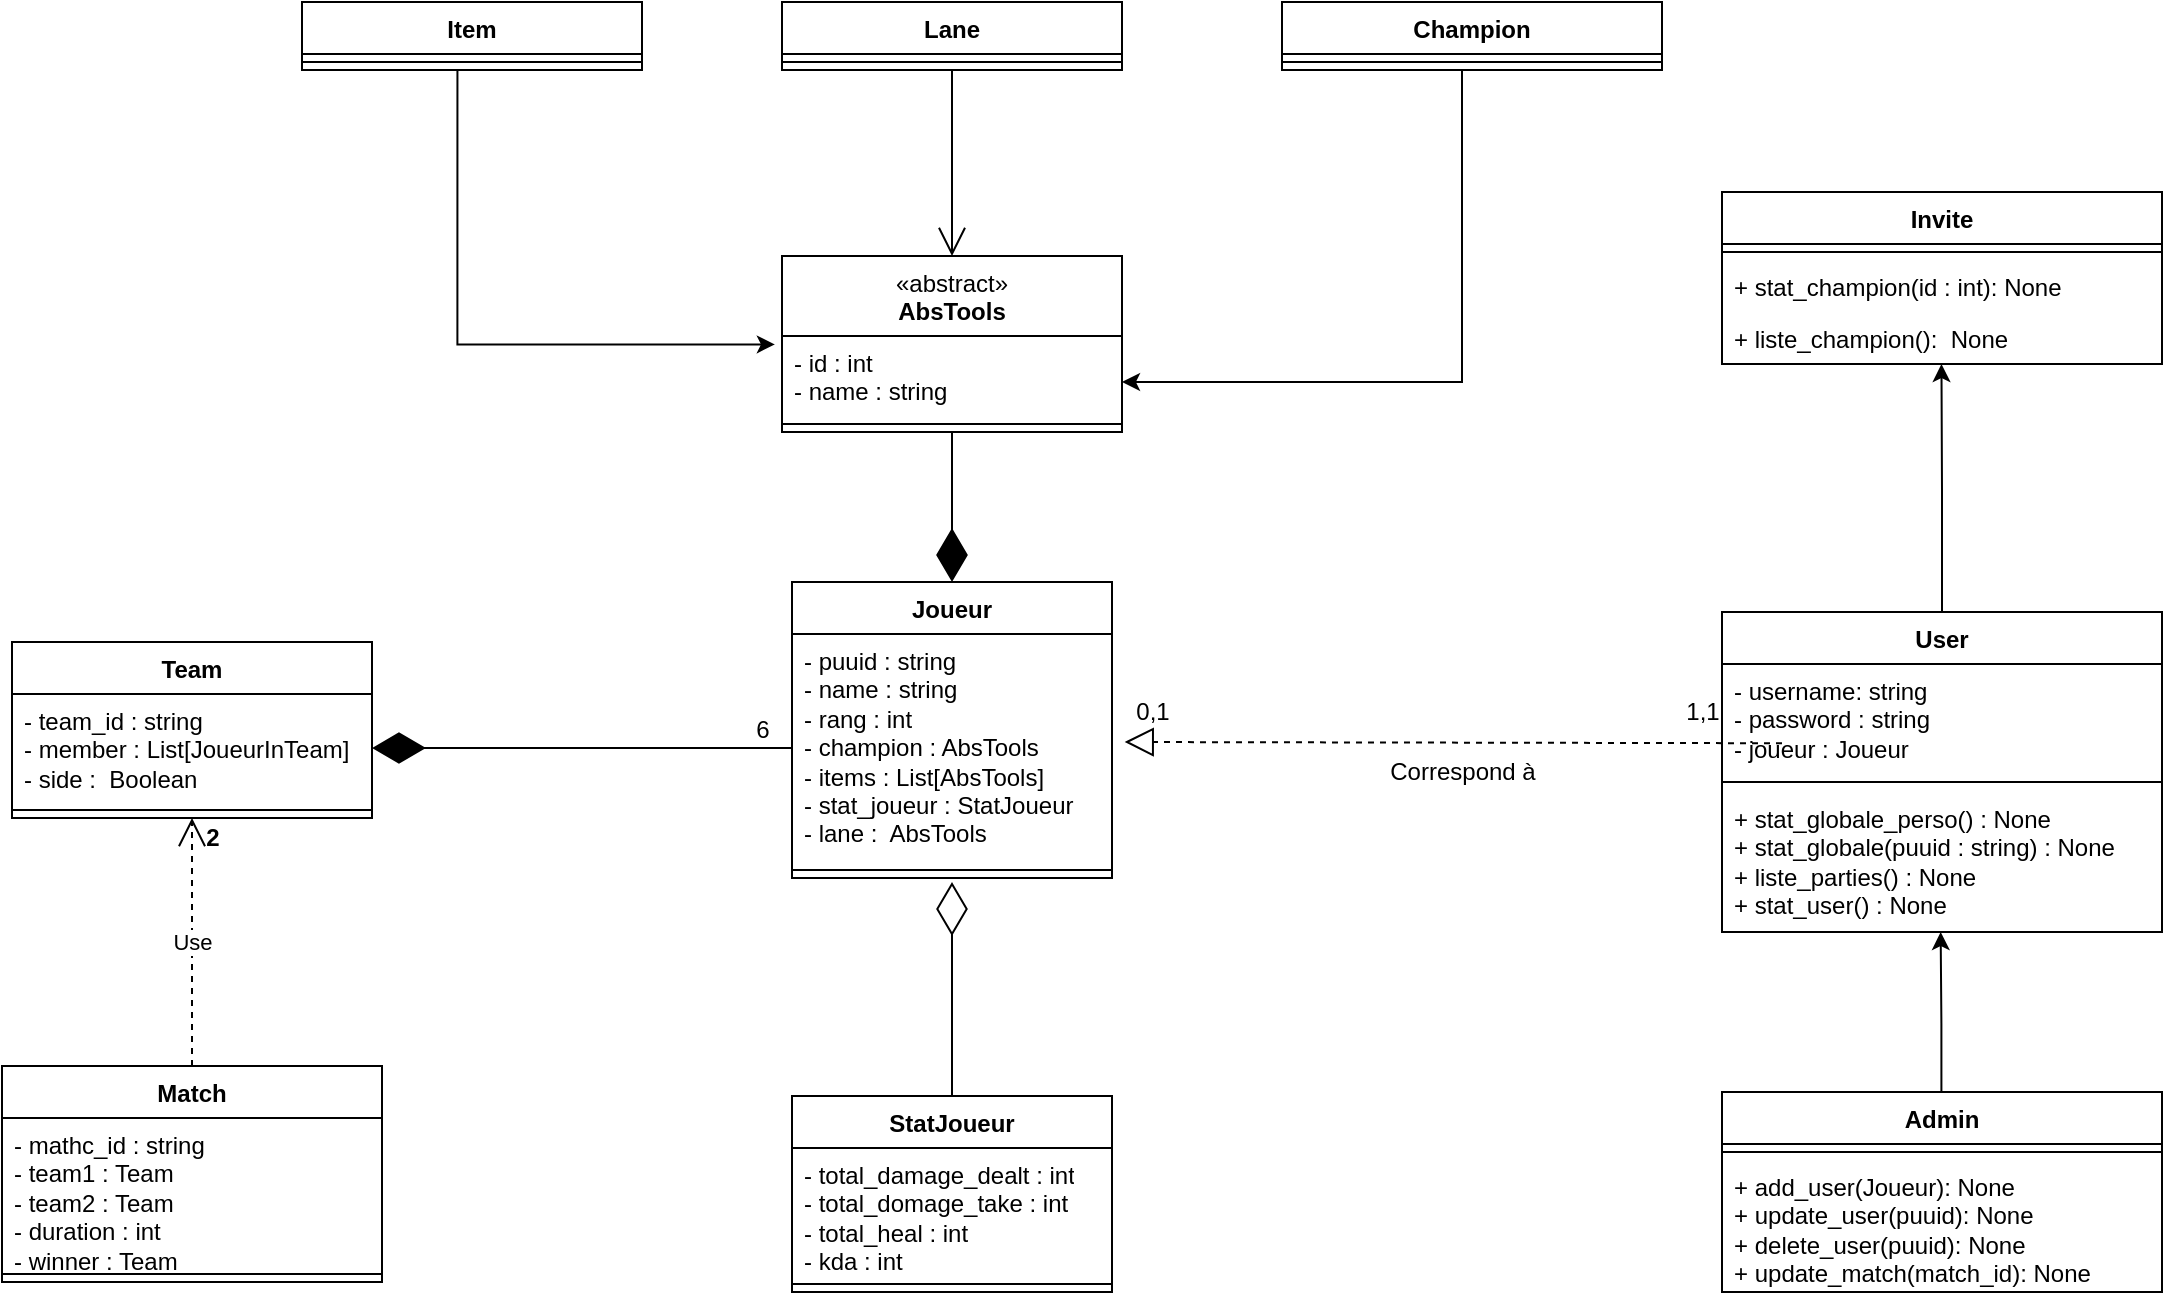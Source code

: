 <mxfile version="22.0.2" type="github">
  <diagram id="C5RBs43oDa-KdzZeNtuy" name="Page-1">
    <mxGraphModel dx="1050" dy="534" grid="1" gridSize="10" guides="1" tooltips="1" connect="1" arrows="1" fold="1" page="1" pageScale="1" pageWidth="1169" pageHeight="827" math="0" shadow="0">
      <root>
        <mxCell id="WIyWlLk6GJQsqaUBKTNV-0" />
        <mxCell id="WIyWlLk6GJQsqaUBKTNV-1" parent="WIyWlLk6GJQsqaUBKTNV-0" />
        <mxCell id="MrG8NplEkhB1PvPd3Gjv-14" value="StatJoueur" style="swimlane;fontStyle=1;align=center;verticalAlign=top;childLayout=stackLayout;horizontal=1;startSize=26;horizontalStack=0;resizeParent=1;resizeParentMax=0;resizeLast=0;collapsible=1;marginBottom=0;whiteSpace=wrap;html=1;" parent="WIyWlLk6GJQsqaUBKTNV-1" vertex="1">
          <mxGeometry x="425" y="657" width="160" height="98" as="geometry" />
        </mxCell>
        <mxCell id="MrG8NplEkhB1PvPd3Gjv-15" value="- total_damage_dealt : int&lt;br&gt;- total_domage_take : int&lt;br&gt;- total_heal : int&lt;br&gt;- kda : int" style="text;strokeColor=none;fillColor=none;align=left;verticalAlign=top;spacingLeft=4;spacingRight=4;overflow=hidden;rotatable=0;points=[[0,0.5],[1,0.5]];portConstraint=eastwest;whiteSpace=wrap;html=1;" parent="MrG8NplEkhB1PvPd3Gjv-14" vertex="1">
          <mxGeometry y="26" width="160" height="64" as="geometry" />
        </mxCell>
        <mxCell id="MrG8NplEkhB1PvPd3Gjv-16" value="" style="line;strokeWidth=1;fillColor=none;align=left;verticalAlign=middle;spacingTop=-1;spacingLeft=3;spacingRight=3;rotatable=0;labelPosition=right;points=[];portConstraint=eastwest;strokeColor=inherit;" parent="MrG8NplEkhB1PvPd3Gjv-14" vertex="1">
          <mxGeometry y="90" width="160" height="8" as="geometry" />
        </mxCell>
        <mxCell id="MrG8NplEkhB1PvPd3Gjv-36" value="" style="edgeStyle=orthogonalEdgeStyle;rounded=0;orthogonalLoop=1;jettySize=auto;html=1;entryX=0.491;entryY=1.05;entryDx=0;entryDy=0;entryPerimeter=0;" parent="WIyWlLk6GJQsqaUBKTNV-1" edge="1">
          <mxGeometry relative="1" as="geometry">
            <mxPoint x="999.33" y="575.0" as="targetPoint" />
            <Array as="points">
              <mxPoint x="999.71" y="620.6" />
              <mxPoint x="999.71" y="620.6" />
            </Array>
            <mxPoint x="999.71" y="670.6" as="sourcePoint" />
          </mxGeometry>
        </mxCell>
        <mxCell id="MrG8NplEkhB1PvPd3Gjv-21" value="Admin" style="swimlane;fontStyle=1;align=center;verticalAlign=top;childLayout=stackLayout;horizontal=1;startSize=26;horizontalStack=0;resizeParent=1;resizeParentMax=0;resizeLast=0;collapsible=1;marginBottom=0;whiteSpace=wrap;html=1;" parent="WIyWlLk6GJQsqaUBKTNV-1" vertex="1">
          <mxGeometry x="890" y="655" width="220" height="100" as="geometry" />
        </mxCell>
        <mxCell id="MrG8NplEkhB1PvPd3Gjv-22" value="" style="line;strokeWidth=1;fillColor=none;align=left;verticalAlign=middle;spacingTop=-1;spacingLeft=3;spacingRight=3;rotatable=0;labelPosition=right;points=[];portConstraint=eastwest;strokeColor=inherit;" parent="MrG8NplEkhB1PvPd3Gjv-21" vertex="1">
          <mxGeometry y="26" width="220" height="8" as="geometry" />
        </mxCell>
        <mxCell id="MrG8NplEkhB1PvPd3Gjv-23" value="+ add_user(Joueur): None&lt;br&gt;+ update_user(puuid): None&lt;br&gt;+ delete_user(puuid): None&lt;br&gt;+ update_match(match_id): None" style="text;strokeColor=none;fillColor=none;align=left;verticalAlign=top;spacingLeft=4;spacingRight=4;overflow=hidden;rotatable=0;points=[[0,0.5],[1,0.5]];portConstraint=eastwest;whiteSpace=wrap;html=1;" parent="MrG8NplEkhB1PvPd3Gjv-21" vertex="1">
          <mxGeometry y="34" width="220" height="66" as="geometry" />
        </mxCell>
        <mxCell id="MrG8NplEkhB1PvPd3Gjv-37" value="Joueur" style="swimlane;fontStyle=1;align=center;verticalAlign=top;childLayout=stackLayout;horizontal=1;startSize=26;horizontalStack=0;resizeParent=1;resizeParentMax=0;resizeLast=0;collapsible=1;marginBottom=0;whiteSpace=wrap;html=1;" parent="WIyWlLk6GJQsqaUBKTNV-1" vertex="1">
          <mxGeometry x="425" y="400" width="160" height="148" as="geometry" />
        </mxCell>
        <mxCell id="MrG8NplEkhB1PvPd3Gjv-38" value="- puuid : string&lt;br&gt;- name : string&lt;br&gt;- rang : int&lt;br&gt;- champion : AbsTools&lt;br&gt;- items : List[AbsTools]&lt;br&gt;- stat_joueur : StatJoueur&lt;br&gt;- lane :&amp;nbsp; AbsTools" style="text;strokeColor=none;fillColor=none;align=left;verticalAlign=top;spacingLeft=4;spacingRight=4;overflow=hidden;rotatable=0;points=[[0,0.5],[1,0.5]];portConstraint=eastwest;whiteSpace=wrap;html=1;" parent="MrG8NplEkhB1PvPd3Gjv-37" vertex="1">
          <mxGeometry y="26" width="160" height="114" as="geometry" />
        </mxCell>
        <mxCell id="MrG8NplEkhB1PvPd3Gjv-39" value="" style="line;strokeWidth=1;fillColor=none;align=left;verticalAlign=middle;spacingTop=-1;spacingLeft=3;spacingRight=3;rotatable=0;labelPosition=right;points=[];portConstraint=eastwest;strokeColor=inherit;" parent="MrG8NplEkhB1PvPd3Gjv-37" vertex="1">
          <mxGeometry y="140" width="160" height="8" as="geometry" />
        </mxCell>
        <mxCell id="MrG8NplEkhB1PvPd3Gjv-41" value="Team" style="swimlane;fontStyle=1;align=center;verticalAlign=top;childLayout=stackLayout;horizontal=1;startSize=26;horizontalStack=0;resizeParent=1;resizeParentMax=0;resizeLast=0;collapsible=1;marginBottom=0;whiteSpace=wrap;html=1;" parent="WIyWlLk6GJQsqaUBKTNV-1" vertex="1">
          <mxGeometry x="35" y="430" width="180" height="88" as="geometry" />
        </mxCell>
        <mxCell id="MrG8NplEkhB1PvPd3Gjv-42" value="- team_id : string&lt;br&gt;- member : List[JoueurInTeam]&lt;br&gt;- side :&amp;nbsp; Boolean" style="text;strokeColor=none;fillColor=none;align=left;verticalAlign=top;spacingLeft=4;spacingRight=4;overflow=hidden;rotatable=0;points=[[0,0.5],[1,0.5]];portConstraint=eastwest;whiteSpace=wrap;html=1;" parent="MrG8NplEkhB1PvPd3Gjv-41" vertex="1">
          <mxGeometry y="26" width="180" height="54" as="geometry" />
        </mxCell>
        <mxCell id="MrG8NplEkhB1PvPd3Gjv-43" value="" style="line;strokeWidth=1;fillColor=none;align=left;verticalAlign=middle;spacingTop=-1;spacingLeft=3;spacingRight=3;rotatable=0;labelPosition=right;points=[];portConstraint=eastwest;strokeColor=inherit;" parent="MrG8NplEkhB1PvPd3Gjv-41" vertex="1">
          <mxGeometry y="80" width="180" height="8" as="geometry" />
        </mxCell>
        <mxCell id="MrG8NplEkhB1PvPd3Gjv-44" value="Match" style="swimlane;fontStyle=1;align=center;verticalAlign=top;childLayout=stackLayout;horizontal=1;startSize=26;horizontalStack=0;resizeParent=1;resizeParentMax=0;resizeLast=0;collapsible=1;marginBottom=0;whiteSpace=wrap;html=1;" parent="WIyWlLk6GJQsqaUBKTNV-1" vertex="1">
          <mxGeometry x="30" y="642" width="190" height="108" as="geometry" />
        </mxCell>
        <mxCell id="MrG8NplEkhB1PvPd3Gjv-45" value="- mathc_id : string&lt;br&gt;- team1 : Team&lt;br&gt;- team2 : Team&lt;br&gt;- duration : int&lt;br&gt;- winner : Team" style="text;strokeColor=none;fillColor=none;align=left;verticalAlign=top;spacingLeft=4;spacingRight=4;overflow=hidden;rotatable=0;points=[[0,0.5],[1,0.5]];portConstraint=eastwest;whiteSpace=wrap;html=1;" parent="MrG8NplEkhB1PvPd3Gjv-44" vertex="1">
          <mxGeometry y="26" width="190" height="74" as="geometry" />
        </mxCell>
        <mxCell id="MrG8NplEkhB1PvPd3Gjv-46" value="" style="line;strokeWidth=1;fillColor=none;align=left;verticalAlign=middle;spacingTop=-1;spacingLeft=3;spacingRight=3;rotatable=0;labelPosition=right;points=[];portConstraint=eastwest;strokeColor=inherit;" parent="MrG8NplEkhB1PvPd3Gjv-44" vertex="1">
          <mxGeometry y="100" width="190" height="8" as="geometry" />
        </mxCell>
        <mxCell id="MrG8NplEkhB1PvPd3Gjv-52" value="Champion" style="swimlane;fontStyle=1;align=center;verticalAlign=top;childLayout=stackLayout;horizontal=1;startSize=26;horizontalStack=0;resizeParent=1;resizeParentMax=0;resizeLast=0;collapsible=1;marginBottom=0;whiteSpace=wrap;html=1;" parent="WIyWlLk6GJQsqaUBKTNV-1" vertex="1">
          <mxGeometry x="670" y="110" width="190" height="34" as="geometry" />
        </mxCell>
        <mxCell id="MrG8NplEkhB1PvPd3Gjv-54" value="" style="line;strokeWidth=1;fillColor=none;align=left;verticalAlign=middle;spacingTop=-1;spacingLeft=3;spacingRight=3;rotatable=0;labelPosition=right;points=[];portConstraint=eastwest;strokeColor=inherit;" parent="MrG8NplEkhB1PvPd3Gjv-52" vertex="1">
          <mxGeometry y="26" width="190" height="8" as="geometry" />
        </mxCell>
        <mxCell id="MrG8NplEkhB1PvPd3Gjv-55" value="Use" style="endArrow=open;endSize=12;dashed=1;html=1;rounded=0;exitX=0.5;exitY=0;exitDx=0;exitDy=0;entryX=0.5;entryY=1;entryDx=0;entryDy=0;" parent="WIyWlLk6GJQsqaUBKTNV-1" source="MrG8NplEkhB1PvPd3Gjv-44" target="MrG8NplEkhB1PvPd3Gjv-41" edge="1">
          <mxGeometry width="160" relative="1" as="geometry">
            <mxPoint x="145" y="585" as="sourcePoint" />
            <mxPoint x="305" y="585" as="targetPoint" />
          </mxGeometry>
        </mxCell>
        <mxCell id="MrG8NplEkhB1PvPd3Gjv-59" value="2" style="text;align=center;fontStyle=1;verticalAlign=middle;spacingLeft=3;spacingRight=3;strokeColor=none;rotatable=0;points=[[0,0.5],[1,0.5]];portConstraint=eastwest;html=1;" parent="WIyWlLk6GJQsqaUBKTNV-1" vertex="1">
          <mxGeometry x="95" y="515" width="80" height="26" as="geometry" />
        </mxCell>
        <mxCell id="MrG8NplEkhB1PvPd3Gjv-60" value="" style="endArrow=diamondThin;endFill=1;endSize=24;html=1;rounded=0;exitX=0.5;exitY=1;exitDx=0;exitDy=0;" parent="WIyWlLk6GJQsqaUBKTNV-1" source="Fyc1UF7N70-71Ah92c2N-10" edge="1">
          <mxGeometry width="160" relative="1" as="geometry">
            <mxPoint x="505.56" y="415" as="sourcePoint" />
            <mxPoint x="505" y="400" as="targetPoint" />
          </mxGeometry>
        </mxCell>
        <mxCell id="MrG8NplEkhB1PvPd3Gjv-67" value="" style="endArrow=diamondThin;endFill=0;endSize=24;html=1;rounded=0;exitX=0.5;exitY=0;exitDx=0;exitDy=0;" parent="WIyWlLk6GJQsqaUBKTNV-1" source="MrG8NplEkhB1PvPd3Gjv-14" edge="1">
          <mxGeometry width="160" relative="1" as="geometry">
            <mxPoint x="550" y="567" as="sourcePoint" />
            <mxPoint x="505" y="550" as="targetPoint" />
          </mxGeometry>
        </mxCell>
        <mxCell id="Fyc1UF7N70-71Ah92c2N-3" value="Item" style="swimlane;fontStyle=1;align=center;verticalAlign=top;childLayout=stackLayout;horizontal=1;startSize=26;horizontalStack=0;resizeParent=1;resizeParentMax=0;resizeLast=0;collapsible=1;marginBottom=0;whiteSpace=wrap;html=1;" parent="WIyWlLk6GJQsqaUBKTNV-1" vertex="1">
          <mxGeometry x="180" y="110" width="170" height="34" as="geometry" />
        </mxCell>
        <mxCell id="Fyc1UF7N70-71Ah92c2N-5" value="" style="line;strokeWidth=1;fillColor=none;align=left;verticalAlign=middle;spacingTop=-1;spacingLeft=3;spacingRight=3;rotatable=0;labelPosition=right;points=[];portConstraint=eastwest;strokeColor=inherit;" parent="Fyc1UF7N70-71Ah92c2N-3" vertex="1">
          <mxGeometry y="26" width="170" height="8" as="geometry" />
        </mxCell>
        <mxCell id="Fyc1UF7N70-71Ah92c2N-10" value="&lt;span style=&quot;font-weight: normal;&quot;&gt;«abstract»&lt;br style=&quot;border-color: var(--border-color);&quot;&gt;&lt;/span&gt;AbsTools" style="swimlane;fontStyle=1;align=center;verticalAlign=top;childLayout=stackLayout;horizontal=1;startSize=40;horizontalStack=0;resizeParent=1;resizeParentMax=0;resizeLast=0;collapsible=1;marginBottom=0;whiteSpace=wrap;html=1;" parent="WIyWlLk6GJQsqaUBKTNV-1" vertex="1">
          <mxGeometry x="420" y="237" width="170" height="88" as="geometry" />
        </mxCell>
        <mxCell id="Fyc1UF7N70-71Ah92c2N-11" value="- id : int&lt;br&gt;- name : string" style="text;strokeColor=none;fillColor=none;align=left;verticalAlign=top;spacingLeft=4;spacingRight=4;overflow=hidden;rotatable=0;points=[[0,0.5],[1,0.5]];portConstraint=eastwest;whiteSpace=wrap;html=1;" parent="Fyc1UF7N70-71Ah92c2N-10" vertex="1">
          <mxGeometry y="40" width="170" height="40" as="geometry" />
        </mxCell>
        <mxCell id="Fyc1UF7N70-71Ah92c2N-12" value="" style="line;strokeWidth=1;fillColor=none;align=left;verticalAlign=middle;spacingTop=-1;spacingLeft=3;spacingRight=3;rotatable=0;labelPosition=right;points=[];portConstraint=eastwest;strokeColor=inherit;" parent="Fyc1UF7N70-71Ah92c2N-10" vertex="1">
          <mxGeometry y="80" width="170" height="8" as="geometry" />
        </mxCell>
        <mxCell id="Fyc1UF7N70-71Ah92c2N-13" value="" style="edgeStyle=orthogonalEdgeStyle;rounded=0;orthogonalLoop=1;jettySize=auto;html=1;entryX=-0.021;entryY=0.105;entryDx=0;entryDy=0;entryPerimeter=0;" parent="WIyWlLk6GJQsqaUBKTNV-1" target="Fyc1UF7N70-71Ah92c2N-11" edge="1">
          <mxGeometry relative="1" as="geometry">
            <mxPoint x="395" y="282" as="targetPoint" />
            <mxPoint x="257.72" y="144" as="sourcePoint" />
            <Array as="points">
              <mxPoint x="258" y="281" />
            </Array>
          </mxGeometry>
        </mxCell>
        <mxCell id="Fyc1UF7N70-71Ah92c2N-14" value="" style="edgeStyle=orthogonalEdgeStyle;rounded=0;orthogonalLoop=1;jettySize=auto;html=1;exitX=0.5;exitY=1;exitDx=0;exitDy=0;" parent="WIyWlLk6GJQsqaUBKTNV-1" source="MrG8NplEkhB1PvPd3Gjv-52" target="Fyc1UF7N70-71Ah92c2N-11" edge="1">
          <mxGeometry relative="1" as="geometry">
            <mxPoint x="723.81" y="209" as="targetPoint" />
            <mxPoint x="640" y="324.996" as="sourcePoint" />
            <Array as="points">
              <mxPoint x="760" y="144" />
              <mxPoint x="760" y="300" />
            </Array>
          </mxGeometry>
        </mxCell>
        <mxCell id="_2M2bpVtW7ngBBIGT4ES-0" value="User" style="swimlane;fontStyle=1;align=center;verticalAlign=top;childLayout=stackLayout;horizontal=1;startSize=26;horizontalStack=0;resizeParent=1;resizeParentMax=0;resizeLast=0;collapsible=1;marginBottom=0;whiteSpace=wrap;html=1;" parent="WIyWlLk6GJQsqaUBKTNV-1" vertex="1">
          <mxGeometry x="890" y="415" width="220" height="160" as="geometry" />
        </mxCell>
        <mxCell id="_2M2bpVtW7ngBBIGT4ES-1" value="- username: string&lt;br&gt;- password : string&lt;br&gt;- joueur : Joueur" style="text;strokeColor=none;fillColor=none;align=left;verticalAlign=top;spacingLeft=4;spacingRight=4;overflow=hidden;rotatable=0;points=[[0,0.5],[1,0.5]];portConstraint=eastwest;whiteSpace=wrap;html=1;" parent="_2M2bpVtW7ngBBIGT4ES-0" vertex="1">
          <mxGeometry y="26" width="220" height="54" as="geometry" />
        </mxCell>
        <mxCell id="_2M2bpVtW7ngBBIGT4ES-2" value="" style="line;strokeWidth=1;fillColor=none;align=left;verticalAlign=middle;spacingTop=-1;spacingLeft=3;spacingRight=3;rotatable=0;labelPosition=right;points=[];portConstraint=eastwest;strokeColor=inherit;" parent="_2M2bpVtW7ngBBIGT4ES-0" vertex="1">
          <mxGeometry y="80" width="220" height="10" as="geometry" />
        </mxCell>
        <mxCell id="BKstQTtSA0G9FuXcx3d--18" value="+ stat_globale_perso() : None&lt;br style=&quot;border-color: var(--border-color);&quot;&gt;+ stat_globale(puuid : string) : None&lt;br&gt;+ liste_parties() : None&lt;br&gt;+ stat_user() : None" style="text;strokeColor=none;fillColor=none;align=left;verticalAlign=top;spacingLeft=4;spacingRight=4;overflow=hidden;rotatable=0;points=[[0,0.5],[1,0.5]];portConstraint=eastwest;whiteSpace=wrap;html=1;" parent="_2M2bpVtW7ngBBIGT4ES-0" vertex="1">
          <mxGeometry y="90" width="220" height="70" as="geometry" />
        </mxCell>
        <mxCell id="BKstQTtSA0G9FuXcx3d--2" value="" style="edgeStyle=orthogonalEdgeStyle;rounded=0;orthogonalLoop=1;jettySize=auto;html=1;entryX=0.491;entryY=1.05;entryDx=0;entryDy=0;entryPerimeter=0;exitX=0.5;exitY=0;exitDx=0;exitDy=0;" parent="WIyWlLk6GJQsqaUBKTNV-1" source="_2M2bpVtW7ngBBIGT4ES-0" edge="1">
          <mxGeometry relative="1" as="geometry">
            <mxPoint x="999.73" y="291" as="targetPoint" />
            <Array as="points" />
            <mxPoint x="999.4" y="396" as="sourcePoint" />
          </mxGeometry>
        </mxCell>
        <mxCell id="BKstQTtSA0G9FuXcx3d--4" value="Invite" style="swimlane;fontStyle=1;align=center;verticalAlign=top;childLayout=stackLayout;horizontal=1;startSize=26;horizontalStack=0;resizeParent=1;resizeParentMax=0;resizeLast=0;collapsible=1;marginBottom=0;whiteSpace=wrap;html=1;" parent="WIyWlLk6GJQsqaUBKTNV-1" vertex="1">
          <mxGeometry x="890" y="205" width="220" height="86" as="geometry" />
        </mxCell>
        <mxCell id="BKstQTtSA0G9FuXcx3d--6" value="" style="line;strokeWidth=1;fillColor=none;align=left;verticalAlign=middle;spacingTop=-1;spacingLeft=3;spacingRight=3;rotatable=0;labelPosition=right;points=[];portConstraint=eastwest;strokeColor=inherit;" parent="BKstQTtSA0G9FuXcx3d--4" vertex="1">
          <mxGeometry y="26" width="220" height="8" as="geometry" />
        </mxCell>
        <mxCell id="BKstQTtSA0G9FuXcx3d--7" value="+ stat_champion(id : int): None" style="text;strokeColor=none;fillColor=none;align=left;verticalAlign=top;spacingLeft=4;spacingRight=4;overflow=hidden;rotatable=0;points=[[0,0.5],[1,0.5]];portConstraint=eastwest;whiteSpace=wrap;html=1;" parent="BKstQTtSA0G9FuXcx3d--4" vertex="1">
          <mxGeometry y="34" width="220" height="26" as="geometry" />
        </mxCell>
        <mxCell id="BKstQTtSA0G9FuXcx3d--8" value="+ liste_champion():&amp;nbsp; None" style="text;strokeColor=none;fillColor=none;align=left;verticalAlign=top;spacingLeft=4;spacingRight=4;overflow=hidden;rotatable=0;points=[[0,0.5],[1,0.5]];portConstraint=eastwest;whiteSpace=wrap;html=1;" parent="BKstQTtSA0G9FuXcx3d--4" vertex="1">
          <mxGeometry y="60" width="220" height="26" as="geometry" />
        </mxCell>
        <mxCell id="BKstQTtSA0G9FuXcx3d--21" value="" style="endArrow=block;dashed=1;endFill=0;endSize=12;html=1;rounded=0;exitX=-0.01;exitY=1.009;exitDx=0;exitDy=0;exitPerimeter=0;entryX=1.026;entryY=0.604;entryDx=0;entryDy=0;entryPerimeter=0;" parent="WIyWlLk6GJQsqaUBKTNV-1" edge="1">
          <mxGeometry width="160" relative="1" as="geometry">
            <mxPoint x="920" y="480.626" as="sourcePoint" />
            <mxPoint x="591.36" y="479.996" as="targetPoint" />
          </mxGeometry>
        </mxCell>
        <mxCell id="BKstQTtSA0G9FuXcx3d--22" value="0,1" style="text;html=1;align=center;verticalAlign=middle;resizable=0;points=[];autosize=1;strokeColor=none;fillColor=none;" parent="WIyWlLk6GJQsqaUBKTNV-1" vertex="1">
          <mxGeometry x="585" y="450" width="40" height="30" as="geometry" />
        </mxCell>
        <mxCell id="BKstQTtSA0G9FuXcx3d--23" value="1,1" style="text;html=1;align=center;verticalAlign=middle;resizable=0;points=[];autosize=1;strokeColor=none;fillColor=none;" parent="WIyWlLk6GJQsqaUBKTNV-1" vertex="1">
          <mxGeometry x="860" y="450" width="40" height="30" as="geometry" />
        </mxCell>
        <mxCell id="BKstQTtSA0G9FuXcx3d--24" value="Correspond à" style="text;html=1;align=center;verticalAlign=middle;resizable=0;points=[];autosize=1;strokeColor=none;fillColor=none;" parent="WIyWlLk6GJQsqaUBKTNV-1" vertex="1">
          <mxGeometry x="710" y="480" width="100" height="30" as="geometry" />
        </mxCell>
        <mxCell id="MrG8NplEkhB1PvPd3Gjv-58" value="" style="endArrow=diamondThin;endFill=1;endSize=24;html=1;rounded=0;exitX=0;exitY=0.5;exitDx=0;exitDy=0;entryX=1;entryY=0.5;entryDx=0;entryDy=0;" parent="WIyWlLk6GJQsqaUBKTNV-1" source="MrG8NplEkhB1PvPd3Gjv-38" target="MrG8NplEkhB1PvPd3Gjv-42" edge="1">
          <mxGeometry width="160" relative="1" as="geometry">
            <mxPoint x="20" y="483" as="sourcePoint" />
            <mxPoint x="230" y="483" as="targetPoint" />
          </mxGeometry>
        </mxCell>
        <mxCell id="BKstQTtSA0G9FuXcx3d--28" value="6" style="text;html=1;align=center;verticalAlign=middle;resizable=0;points=[];autosize=1;strokeColor=none;fillColor=none;" parent="WIyWlLk6GJQsqaUBKTNV-1" vertex="1">
          <mxGeometry x="395" y="459" width="30" height="30" as="geometry" />
        </mxCell>
        <mxCell id="FHMhsRALL1MPZikjtGZi-0" value="Lane" style="swimlane;fontStyle=1;align=center;verticalAlign=top;childLayout=stackLayout;horizontal=1;startSize=26;horizontalStack=0;resizeParent=1;resizeParentMax=0;resizeLast=0;collapsible=1;marginBottom=0;whiteSpace=wrap;html=1;" vertex="1" parent="WIyWlLk6GJQsqaUBKTNV-1">
          <mxGeometry x="420" y="110" width="170" height="34" as="geometry" />
        </mxCell>
        <mxCell id="FHMhsRALL1MPZikjtGZi-1" value="" style="line;strokeWidth=1;fillColor=none;align=left;verticalAlign=middle;spacingTop=-1;spacingLeft=3;spacingRight=3;rotatable=0;labelPosition=right;points=[];portConstraint=eastwest;strokeColor=inherit;" vertex="1" parent="FHMhsRALL1MPZikjtGZi-0">
          <mxGeometry y="26" width="170" height="8" as="geometry" />
        </mxCell>
        <mxCell id="FHMhsRALL1MPZikjtGZi-3" value="" style="endArrow=open;endFill=1;endSize=12;html=1;rounded=0;exitX=0.5;exitY=1;exitDx=0;exitDy=0;" edge="1" parent="WIyWlLk6GJQsqaUBKTNV-1" source="FHMhsRALL1MPZikjtGZi-0" target="Fyc1UF7N70-71Ah92c2N-10">
          <mxGeometry width="160" relative="1" as="geometry">
            <mxPoint x="460" y="280" as="sourcePoint" />
            <mxPoint x="620" y="280" as="targetPoint" />
          </mxGeometry>
        </mxCell>
      </root>
    </mxGraphModel>
  </diagram>
</mxfile>
